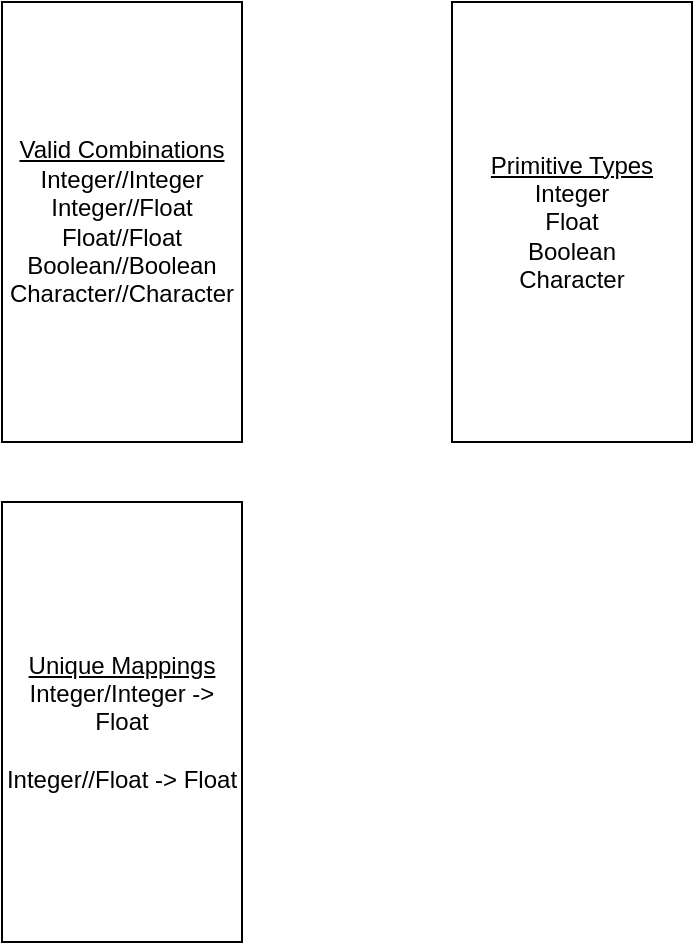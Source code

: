 <mxfile>
    <diagram id="C4ia9TEnALsho48ELmAE" name="Page-1">
        <mxGraphModel dx="542" dy="420" grid="1" gridSize="10" guides="1" tooltips="1" connect="1" arrows="1" fold="1" page="1" pageScale="1" pageWidth="850" pageHeight="1100" math="0" shadow="0">
            <root>
                <mxCell id="0"/>
                <mxCell id="1" parent="0"/>
                <mxCell id="2" value="&lt;u&gt;Primitive Types&lt;/u&gt;&lt;br&gt;Integer&lt;br&gt;Float&lt;br&gt;Boolean&lt;br&gt;Character" style="whiteSpace=wrap;html=1;" vertex="1" parent="1">
                    <mxGeometry x="365" y="70" width="120" height="220" as="geometry"/>
                </mxCell>
                <mxCell id="3" value="&lt;u&gt;Valid Combinations&lt;/u&gt;&lt;br&gt;Integer//Integer&lt;br&gt;Integer//Float&lt;br&gt;Float//Float&lt;br&gt;Boolean//Boolean&lt;br&gt;Character//Character&lt;br&gt;" style="whiteSpace=wrap;html=1;" vertex="1" parent="1">
                    <mxGeometry x="140" y="70" width="120" height="220" as="geometry"/>
                </mxCell>
                <mxCell id="4" value="&lt;u&gt;Unique Mappings&lt;/u&gt;&lt;br&gt;Integer/Integer -&amp;gt; Float&lt;br&gt;&lt;br&gt;Integer//Float -&amp;gt; Float" style="whiteSpace=wrap;html=1;" vertex="1" parent="1">
                    <mxGeometry x="140" y="320" width="120" height="220" as="geometry"/>
                </mxCell>
            </root>
        </mxGraphModel>
    </diagram>
</mxfile>